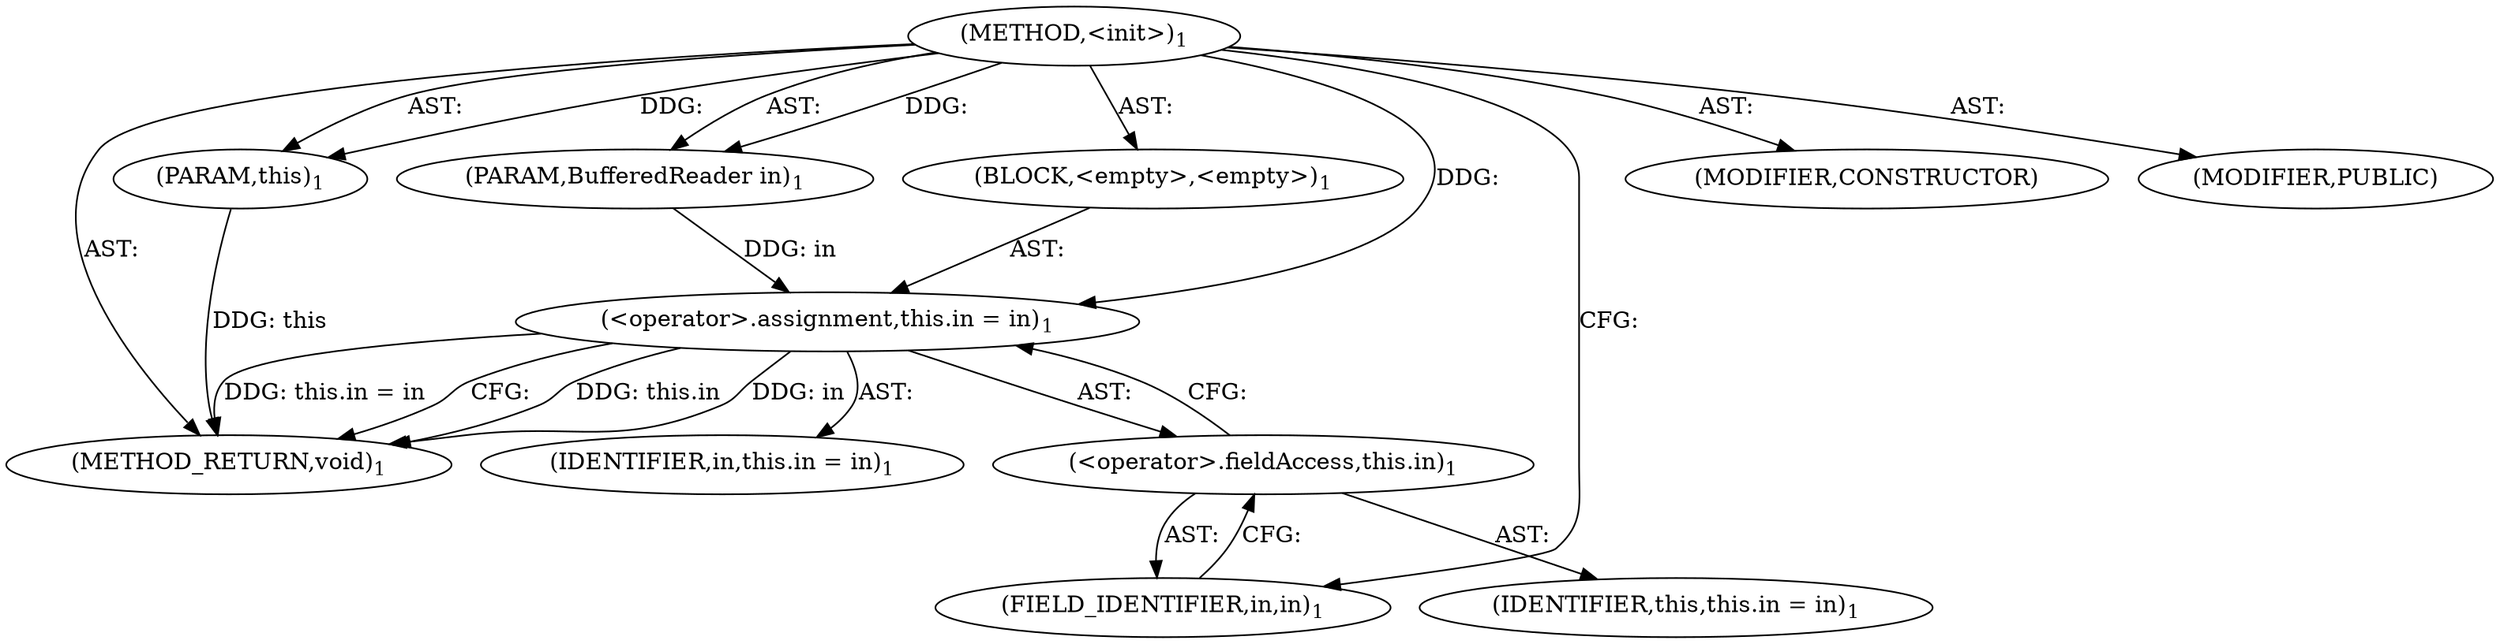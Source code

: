 digraph "&lt;init&gt;" {  
"195" [label = <(METHOD,&lt;init&gt;)<SUB>1</SUB>> ]
"23" [label = <(PARAM,this)<SUB>1</SUB>> ]
"196" [label = <(PARAM,BufferedReader in)<SUB>1</SUB>> ]
"197" [label = <(BLOCK,&lt;empty&gt;,&lt;empty&gt;)<SUB>1</SUB>> ]
"198" [label = <(&lt;operator&gt;.assignment,this.in = in)<SUB>1</SUB>> ]
"199" [label = <(&lt;operator&gt;.fieldAccess,this.in)<SUB>1</SUB>> ]
"22" [label = <(IDENTIFIER,this,this.in = in)<SUB>1</SUB>> ]
"200" [label = <(FIELD_IDENTIFIER,in,in)<SUB>1</SUB>> ]
"201" [label = <(IDENTIFIER,in,this.in = in)<SUB>1</SUB>> ]
"202" [label = <(MODIFIER,CONSTRUCTOR)> ]
"203" [label = <(MODIFIER,PUBLIC)> ]
"204" [label = <(METHOD_RETURN,void)<SUB>1</SUB>> ]
  "195" -> "23"  [ label = "AST: "] 
  "195" -> "196"  [ label = "AST: "] 
  "195" -> "197"  [ label = "AST: "] 
  "195" -> "202"  [ label = "AST: "] 
  "195" -> "203"  [ label = "AST: "] 
  "195" -> "204"  [ label = "AST: "] 
  "197" -> "198"  [ label = "AST: "] 
  "198" -> "199"  [ label = "AST: "] 
  "198" -> "201"  [ label = "AST: "] 
  "199" -> "22"  [ label = "AST: "] 
  "199" -> "200"  [ label = "AST: "] 
  "198" -> "204"  [ label = "CFG: "] 
  "199" -> "198"  [ label = "CFG: "] 
  "200" -> "199"  [ label = "CFG: "] 
  "195" -> "200"  [ label = "CFG: "] 
  "23" -> "204"  [ label = "DDG: this"] 
  "198" -> "204"  [ label = "DDG: this.in"] 
  "198" -> "204"  [ label = "DDG: in"] 
  "198" -> "204"  [ label = "DDG: this.in = in"] 
  "195" -> "23"  [ label = "DDG: "] 
  "195" -> "196"  [ label = "DDG: "] 
  "196" -> "198"  [ label = "DDG: in"] 
  "195" -> "198"  [ label = "DDG: "] 
}
